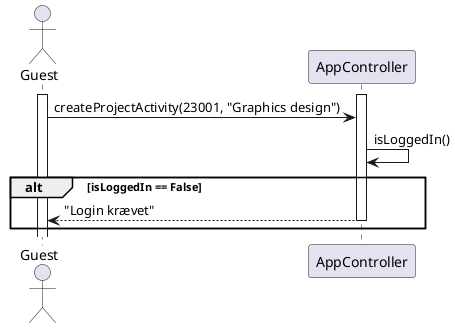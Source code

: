 @startuml createActivityNoPLGuest
actor "Guest" as g
participant AppController as app
activate g
activate app
g -> app : createProjectActivity(23001, "Graphics design")
app -> app : isLoggedIn()
alt isLoggedIn == False
app --> g : "Login krævet"
deactivate app
end
@enduml